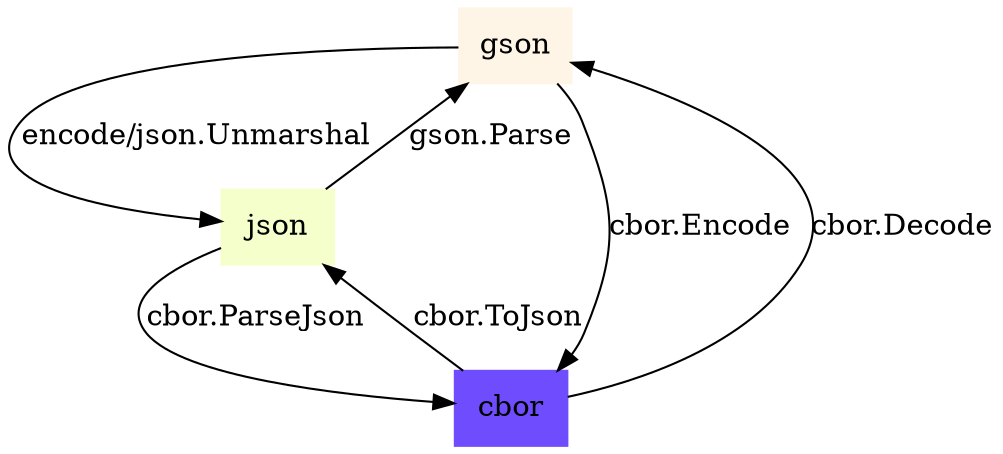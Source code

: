 digraph conversions {
    size="7.5,7.5";
    gson[shape=box,style=filled,color="0.1 0.1 1.0"];
    json[shape=box,style=filled,color="0.2 0.2 1.0"];
    cbor[shape=box,style=filled,color="0.7 0.7 1.0"];

    gson -> json[label="encode/json.Unmarshal",margin="1,1"];
    json -> gson[label="gson.Parse",margin="1,1"];
    gson -> cbor[label="cbor.Encode"];
    cbor -> gson[label="cbor.Decode"];
    json -> cbor[label="cbor.ParseJson"];
    cbor -> json[label="cbor.ToJson"];
}
